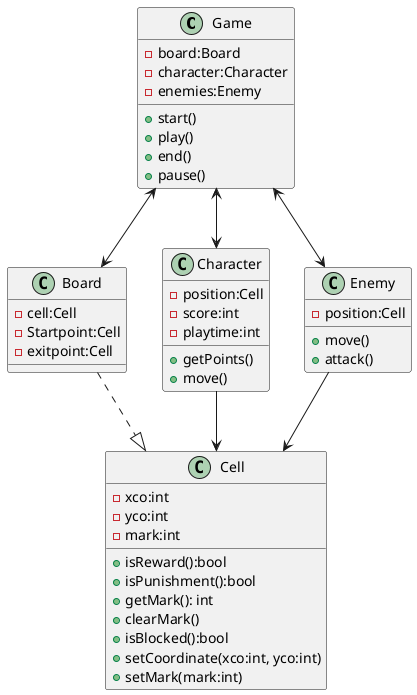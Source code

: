 @startuml
Game <--> Board
Game <--> Character
Game <--> Enemy
Board ..|> Cell
Character --> Cell
Enemy --> Cell

class Game{
    -board:Board
    -character:Character
    -enemies:Enemy
    +start()
    +play()
    +end()
    +pause()
}

class Board{
    -cell:Cell
    -Startpoint:Cell
    -exitpoint:Cell
}

class Character{
    -position:Cell
    -score:int
    -playtime:int
    +getPoints()
    +move()
}

class Enemy{
    -position:Cell
    +move()
    +attack()
}

class Cell{
    -xco:int
    -yco:int
    -mark:int
    +isReward():bool
    +isPunishment():bool
    +getMark(): int
    +clearMark()
    +isBlocked():bool
    +setCoordinate(xco:int, yco:int)
    +setMark(mark:int)
}

@enduml